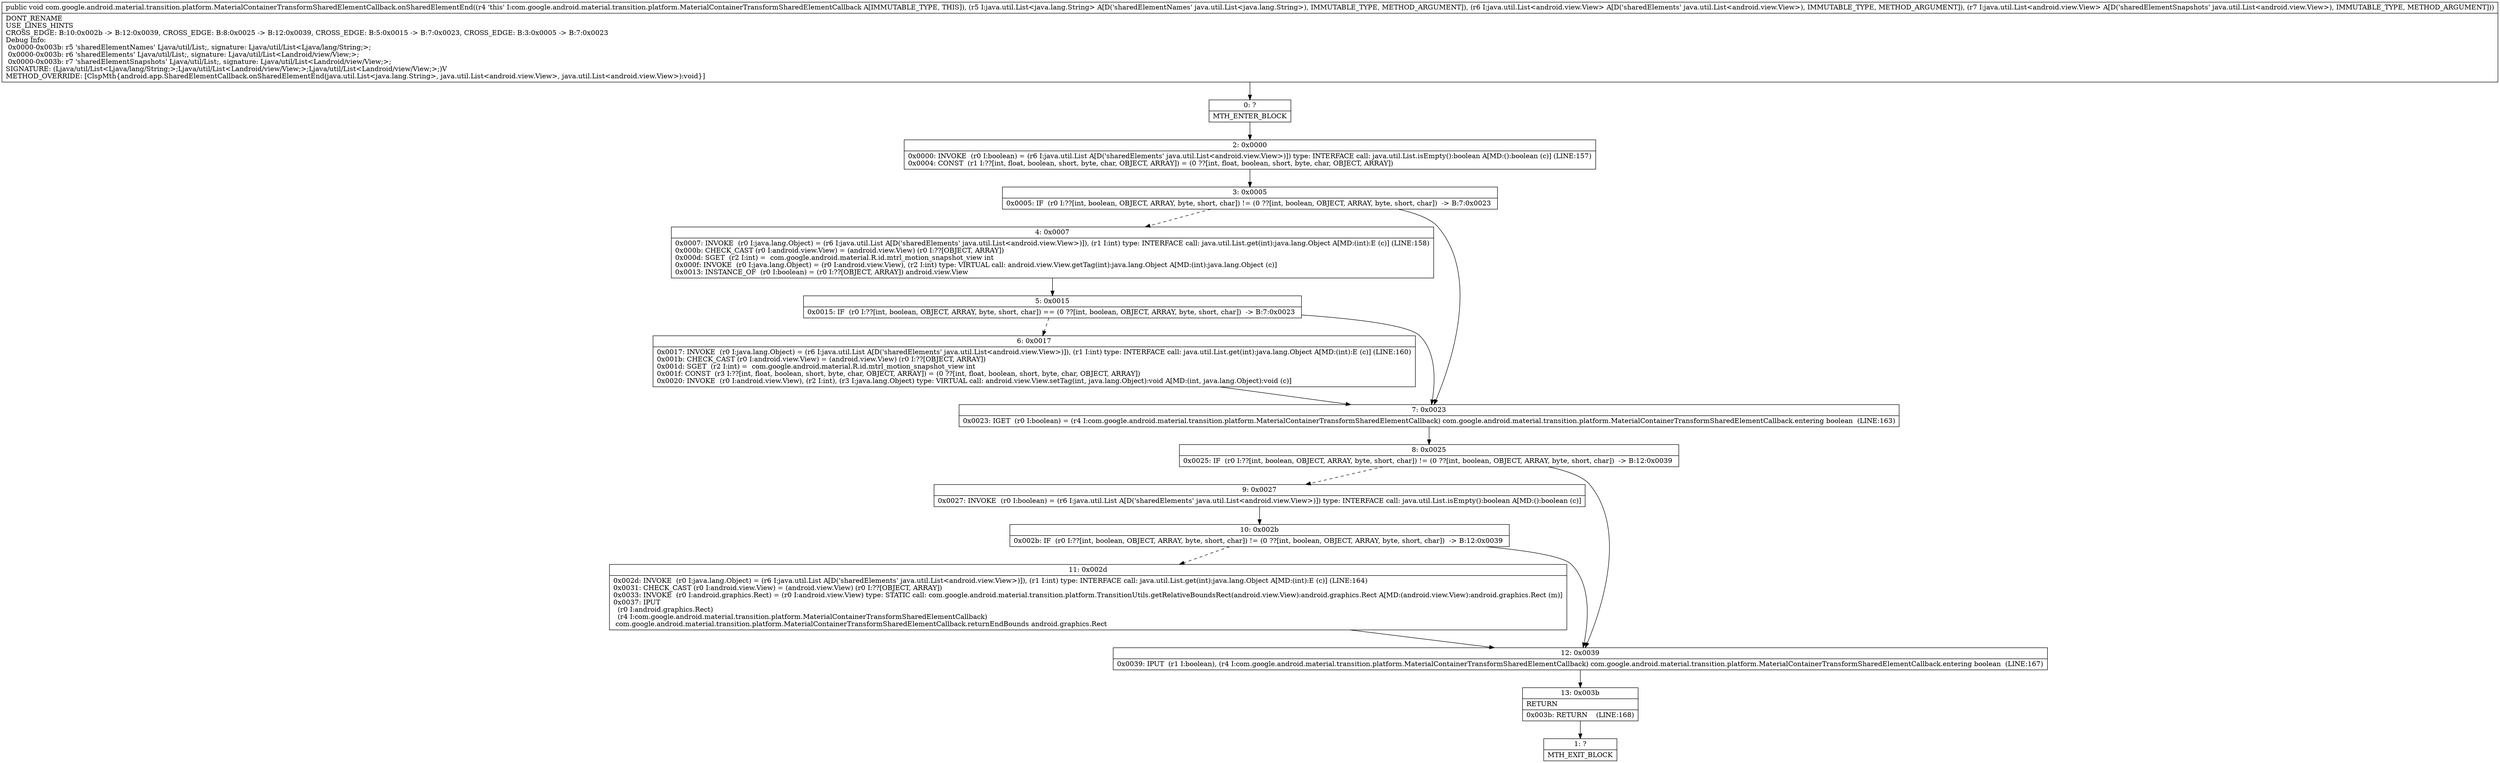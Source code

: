 digraph "CFG forcom.google.android.material.transition.platform.MaterialContainerTransformSharedElementCallback.onSharedElementEnd(Ljava\/util\/List;Ljava\/util\/List;Ljava\/util\/List;)V" {
Node_0 [shape=record,label="{0\:\ ?|MTH_ENTER_BLOCK\l}"];
Node_2 [shape=record,label="{2\:\ 0x0000|0x0000: INVOKE  (r0 I:boolean) = (r6 I:java.util.List A[D('sharedElements' java.util.List\<android.view.View\>)]) type: INTERFACE call: java.util.List.isEmpty():boolean A[MD:():boolean (c)] (LINE:157)\l0x0004: CONST  (r1 I:??[int, float, boolean, short, byte, char, OBJECT, ARRAY]) = (0 ??[int, float, boolean, short, byte, char, OBJECT, ARRAY]) \l}"];
Node_3 [shape=record,label="{3\:\ 0x0005|0x0005: IF  (r0 I:??[int, boolean, OBJECT, ARRAY, byte, short, char]) != (0 ??[int, boolean, OBJECT, ARRAY, byte, short, char])  \-\> B:7:0x0023 \l}"];
Node_4 [shape=record,label="{4\:\ 0x0007|0x0007: INVOKE  (r0 I:java.lang.Object) = (r6 I:java.util.List A[D('sharedElements' java.util.List\<android.view.View\>)]), (r1 I:int) type: INTERFACE call: java.util.List.get(int):java.lang.Object A[MD:(int):E (c)] (LINE:158)\l0x000b: CHECK_CAST (r0 I:android.view.View) = (android.view.View) (r0 I:??[OBJECT, ARRAY]) \l0x000d: SGET  (r2 I:int) =  com.google.android.material.R.id.mtrl_motion_snapshot_view int \l0x000f: INVOKE  (r0 I:java.lang.Object) = (r0 I:android.view.View), (r2 I:int) type: VIRTUAL call: android.view.View.getTag(int):java.lang.Object A[MD:(int):java.lang.Object (c)]\l0x0013: INSTANCE_OF  (r0 I:boolean) = (r0 I:??[OBJECT, ARRAY]) android.view.View \l}"];
Node_5 [shape=record,label="{5\:\ 0x0015|0x0015: IF  (r0 I:??[int, boolean, OBJECT, ARRAY, byte, short, char]) == (0 ??[int, boolean, OBJECT, ARRAY, byte, short, char])  \-\> B:7:0x0023 \l}"];
Node_6 [shape=record,label="{6\:\ 0x0017|0x0017: INVOKE  (r0 I:java.lang.Object) = (r6 I:java.util.List A[D('sharedElements' java.util.List\<android.view.View\>)]), (r1 I:int) type: INTERFACE call: java.util.List.get(int):java.lang.Object A[MD:(int):E (c)] (LINE:160)\l0x001b: CHECK_CAST (r0 I:android.view.View) = (android.view.View) (r0 I:??[OBJECT, ARRAY]) \l0x001d: SGET  (r2 I:int) =  com.google.android.material.R.id.mtrl_motion_snapshot_view int \l0x001f: CONST  (r3 I:??[int, float, boolean, short, byte, char, OBJECT, ARRAY]) = (0 ??[int, float, boolean, short, byte, char, OBJECT, ARRAY]) \l0x0020: INVOKE  (r0 I:android.view.View), (r2 I:int), (r3 I:java.lang.Object) type: VIRTUAL call: android.view.View.setTag(int, java.lang.Object):void A[MD:(int, java.lang.Object):void (c)]\l}"];
Node_7 [shape=record,label="{7\:\ 0x0023|0x0023: IGET  (r0 I:boolean) = (r4 I:com.google.android.material.transition.platform.MaterialContainerTransformSharedElementCallback) com.google.android.material.transition.platform.MaterialContainerTransformSharedElementCallback.entering boolean  (LINE:163)\l}"];
Node_8 [shape=record,label="{8\:\ 0x0025|0x0025: IF  (r0 I:??[int, boolean, OBJECT, ARRAY, byte, short, char]) != (0 ??[int, boolean, OBJECT, ARRAY, byte, short, char])  \-\> B:12:0x0039 \l}"];
Node_9 [shape=record,label="{9\:\ 0x0027|0x0027: INVOKE  (r0 I:boolean) = (r6 I:java.util.List A[D('sharedElements' java.util.List\<android.view.View\>)]) type: INTERFACE call: java.util.List.isEmpty():boolean A[MD:():boolean (c)]\l}"];
Node_10 [shape=record,label="{10\:\ 0x002b|0x002b: IF  (r0 I:??[int, boolean, OBJECT, ARRAY, byte, short, char]) != (0 ??[int, boolean, OBJECT, ARRAY, byte, short, char])  \-\> B:12:0x0039 \l}"];
Node_11 [shape=record,label="{11\:\ 0x002d|0x002d: INVOKE  (r0 I:java.lang.Object) = (r6 I:java.util.List A[D('sharedElements' java.util.List\<android.view.View\>)]), (r1 I:int) type: INTERFACE call: java.util.List.get(int):java.lang.Object A[MD:(int):E (c)] (LINE:164)\l0x0031: CHECK_CAST (r0 I:android.view.View) = (android.view.View) (r0 I:??[OBJECT, ARRAY]) \l0x0033: INVOKE  (r0 I:android.graphics.Rect) = (r0 I:android.view.View) type: STATIC call: com.google.android.material.transition.platform.TransitionUtils.getRelativeBoundsRect(android.view.View):android.graphics.Rect A[MD:(android.view.View):android.graphics.Rect (m)]\l0x0037: IPUT  \l  (r0 I:android.graphics.Rect)\l  (r4 I:com.google.android.material.transition.platform.MaterialContainerTransformSharedElementCallback)\l com.google.android.material.transition.platform.MaterialContainerTransformSharedElementCallback.returnEndBounds android.graphics.Rect \l}"];
Node_12 [shape=record,label="{12\:\ 0x0039|0x0039: IPUT  (r1 I:boolean), (r4 I:com.google.android.material.transition.platform.MaterialContainerTransformSharedElementCallback) com.google.android.material.transition.platform.MaterialContainerTransformSharedElementCallback.entering boolean  (LINE:167)\l}"];
Node_13 [shape=record,label="{13\:\ 0x003b|RETURN\l|0x003b: RETURN    (LINE:168)\l}"];
Node_1 [shape=record,label="{1\:\ ?|MTH_EXIT_BLOCK\l}"];
MethodNode[shape=record,label="{public void com.google.android.material.transition.platform.MaterialContainerTransformSharedElementCallback.onSharedElementEnd((r4 'this' I:com.google.android.material.transition.platform.MaterialContainerTransformSharedElementCallback A[IMMUTABLE_TYPE, THIS]), (r5 I:java.util.List\<java.lang.String\> A[D('sharedElementNames' java.util.List\<java.lang.String\>), IMMUTABLE_TYPE, METHOD_ARGUMENT]), (r6 I:java.util.List\<android.view.View\> A[D('sharedElements' java.util.List\<android.view.View\>), IMMUTABLE_TYPE, METHOD_ARGUMENT]), (r7 I:java.util.List\<android.view.View\> A[D('sharedElementSnapshots' java.util.List\<android.view.View\>), IMMUTABLE_TYPE, METHOD_ARGUMENT]))  | DONT_RENAME\lUSE_LINES_HINTS\lCROSS_EDGE: B:10:0x002b \-\> B:12:0x0039, CROSS_EDGE: B:8:0x0025 \-\> B:12:0x0039, CROSS_EDGE: B:5:0x0015 \-\> B:7:0x0023, CROSS_EDGE: B:3:0x0005 \-\> B:7:0x0023\lDebug Info:\l  0x0000\-0x003b: r5 'sharedElementNames' Ljava\/util\/List;, signature: Ljava\/util\/List\<Ljava\/lang\/String;\>;\l  0x0000\-0x003b: r6 'sharedElements' Ljava\/util\/List;, signature: Ljava\/util\/List\<Landroid\/view\/View;\>;\l  0x0000\-0x003b: r7 'sharedElementSnapshots' Ljava\/util\/List;, signature: Ljava\/util\/List\<Landroid\/view\/View;\>;\lSIGNATURE: (Ljava\/util\/List\<Ljava\/lang\/String;\>;Ljava\/util\/List\<Landroid\/view\/View;\>;Ljava\/util\/List\<Landroid\/view\/View;\>;)V\lMETHOD_OVERRIDE: [ClspMth\{android.app.SharedElementCallback.onSharedElementEnd(java.util.List\<java.lang.String\>, java.util.List\<android.view.View\>, java.util.List\<android.view.View\>):void\}]\l}"];
MethodNode -> Node_0;Node_0 -> Node_2;
Node_2 -> Node_3;
Node_3 -> Node_4[style=dashed];
Node_3 -> Node_7;
Node_4 -> Node_5;
Node_5 -> Node_6[style=dashed];
Node_5 -> Node_7;
Node_6 -> Node_7;
Node_7 -> Node_8;
Node_8 -> Node_9[style=dashed];
Node_8 -> Node_12;
Node_9 -> Node_10;
Node_10 -> Node_11[style=dashed];
Node_10 -> Node_12;
Node_11 -> Node_12;
Node_12 -> Node_13;
Node_13 -> Node_1;
}

